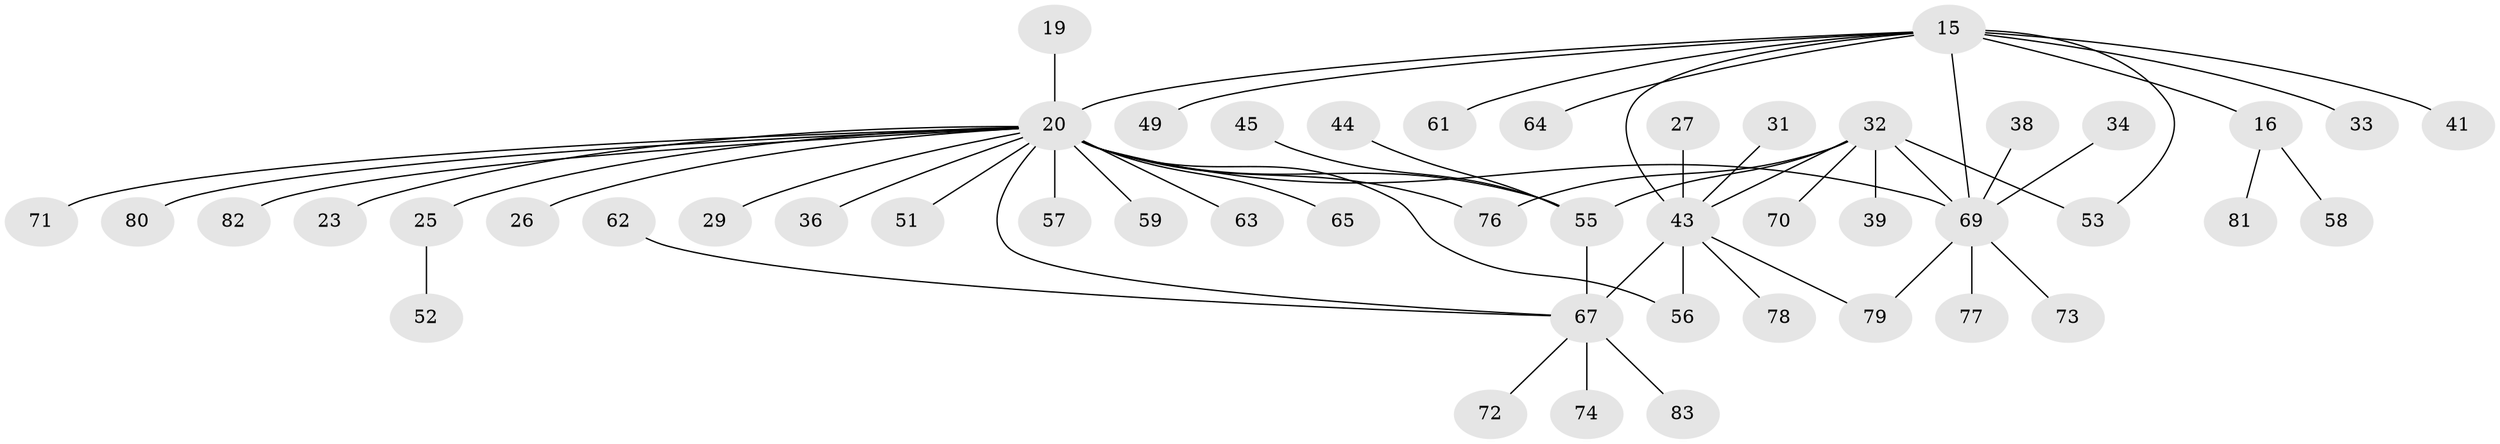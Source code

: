 // original degree distribution, {7: 0.060240963855421686, 5: 0.024096385542168676, 8: 0.03614457831325301, 4: 0.03614457831325301, 6: 0.012048192771084338, 13: 0.012048192771084338, 9: 0.024096385542168676, 11: 0.012048192771084338, 3: 0.07228915662650602, 2: 0.1927710843373494, 1: 0.5180722891566265}
// Generated by graph-tools (version 1.1) at 2025/57/03/04/25 21:57:53]
// undirected, 49 vertices, 57 edges
graph export_dot {
graph [start="1"]
  node [color=gray90,style=filled];
  15 [super="+14"];
  16 [super="+13"];
  19 [super="+18"];
  20 [super="+17+8"];
  23;
  25;
  26;
  27;
  29;
  31;
  32 [super="+4"];
  33;
  34;
  36;
  38;
  39;
  41;
  43 [super="+10"];
  44;
  45;
  49 [super="+21"];
  51;
  52;
  53;
  55 [super="+37+28"];
  56 [super="+50"];
  57;
  58;
  59 [super="+46"];
  61;
  62 [super="+60"];
  63;
  64;
  65;
  67 [super="+12+42+47"];
  69 [super="+66+2"];
  70;
  71 [super="+68"];
  72 [super="+35"];
  73;
  74;
  76;
  77;
  78;
  79;
  80 [super="+22"];
  81 [super="+48+54+75"];
  82;
  83;
  15 -- 16 [weight=4];
  15 -- 33;
  15 -- 43 [weight=2];
  15 -- 53;
  15 -- 64;
  15 -- 20 [weight=2];
  15 -- 41;
  15 -- 61;
  15 -- 49;
  15 -- 69;
  16 -- 58;
  16 -- 81;
  19 -- 20 [weight=4];
  20 -- 23;
  20 -- 25 [weight=2];
  20 -- 57;
  20 -- 65 [weight=2];
  20 -- 51;
  20 -- 26;
  20 -- 63;
  20 -- 36;
  20 -- 69 [weight=2];
  20 -- 76;
  20 -- 82;
  20 -- 29;
  20 -- 80;
  20 -- 59;
  20 -- 56;
  20 -- 71;
  20 -- 67;
  20 -- 55 [weight=3];
  25 -- 52;
  27 -- 43;
  31 -- 43;
  32 -- 69 [weight=4];
  32 -- 70;
  32 -- 39;
  32 -- 43;
  32 -- 76;
  32 -- 53;
  32 -- 55;
  34 -- 69;
  38 -- 69;
  43 -- 78;
  43 -- 79;
  43 -- 56;
  43 -- 67 [weight=4];
  44 -- 55;
  45 -- 55;
  55 -- 67;
  62 -- 67;
  67 -- 72;
  67 -- 74;
  67 -- 83;
  69 -- 73;
  69 -- 77;
  69 -- 79;
}

